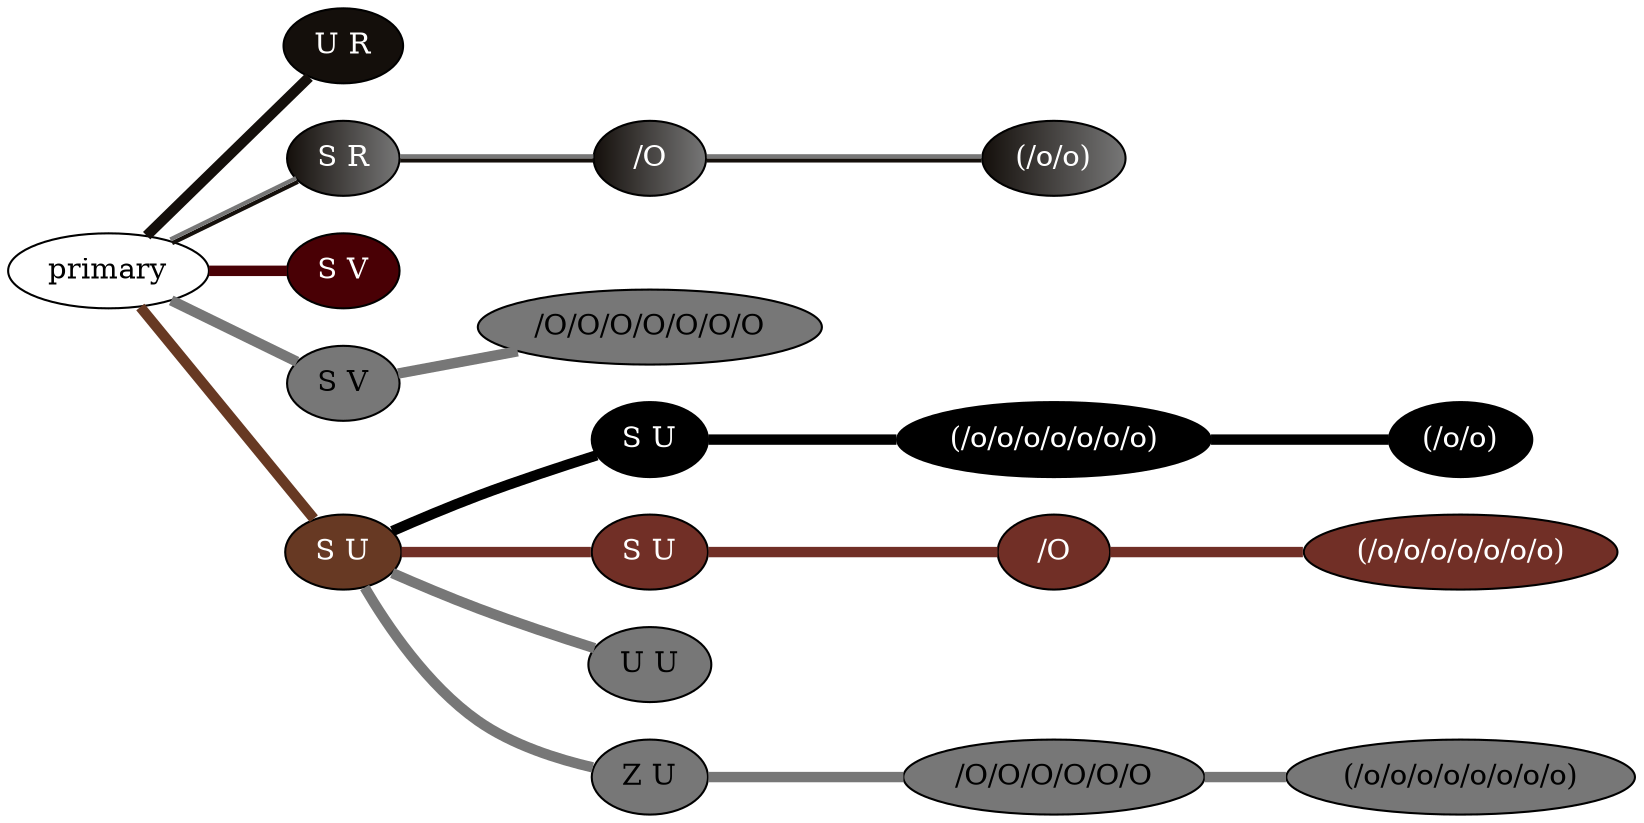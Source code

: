 graph {
 graph [rankdir=LR]
"1" [qtype="pendant_node", pendant_colors="#140F0B", pendant_ply="U", pendant_attach="R", pendant_length="2.5", label="U R", style=filled, fillcolor="#140F0B", fontcolor="#ffffff"]
"primary" -- "1" [qtype="pendant_link",penwidth=5,color="#140F0B"]
"2" [qtype="pendant_node", pendant_colors="#140F0B:#777777", pendant_ply="S", pendant_attach="R", pendant_length="38.0", label="S R", style=filled, fillcolor="#140F0B:#777777", fontcolor="#ffffff"]
"primary" -- "2" [qtype="pendant_link",penwidth=2,color="#140F0B:#777777"]
"2:0" [qtype="knot_node", knot_value="1", knot_type="S", knot_position="11.5", knot_spin="S", label="/O", style=filled, fillcolor="#140F0B:#777777" , fontcolor="#ffffff"]
"2" -- "2:0" [qtype="knot_link",penwidth=2,color="#140F0B:#777777"]
"2:1" [qtype="knot_node", knot_value="2", knot_type="L", knot_position="17.0", knot_spin="S", label="(/o/o)", style=filled, fillcolor="#140F0B:#777777" , fontcolor="#ffffff"]
"2:0" -- "2:1" [qtype="knot_link",penwidth=2,color="#140F0B:#777777"]
"3" [qtype="pendant_node", pendant_colors="#490005", pendant_ply="S", pendant_attach="V", pendant_length="1.0", label="S V", style=filled, fillcolor="#490005", fontcolor="#ffffff"]
"primary" -- "3" [qtype="pendant_link",penwidth=5,color="#490005"]
"4" [qtype="pendant_node", pendant_colors="#777777", pendant_ply="S", pendant_attach="V", pendant_length="31.0", label="S V", style=filled, fillcolor="#777777", fontcolor="#000000"]
"primary" -- "4" [qtype="pendant_link",penwidth=5,color="#777777"]
"4:0" [qtype="knot_node", knot_value="7", knot_type="S", knot_position="14.0", knot_spin="S", label="/O/O/O/O/O/O/O", style=filled, fillcolor="#777777" , fontcolor="#000000"]
"4" -- "4:0" [qtype="knot_link",penwidth=5,color="#777777"]
"5" [qtype="pendant_node", pendant_colors="#673923", pendant_ply="S", pendant_attach="U", pendant_length="", label="S U", style=filled, fillcolor="#673923", fontcolor="#ffffff"]
"primary" -- "5" [qtype="pendant_link",penwidth=5,color="#673923"]
"5s1" [qtype="pendant_node", pendant_colors="#000000", pendant_ply="S", pendant_attach="U", pendant_length="32.0", label="S U", style=filled, fillcolor="#000000", fontcolor="#ffffff"]
"5" -- "5s1" [qtype="pendant_link",penwidth=5,color="#000000"]
"5s1:0" [qtype="knot_node", knot_value="7", knot_type="L", knot_position="15.5", knot_spin="S", label="(/o/o/o/o/o/o/o)", style=filled, fillcolor="#000000" , fontcolor="#ffffff"]
"5s1" -- "5s1:0" [qtype="knot_link",penwidth=5,color="#000000"]
"5s1:1" [qtype="knot_node", knot_value="2", knot_type="L", knot_position="25.0", knot_spin="S", label="(/o/o)", style=filled, fillcolor="#000000" , fontcolor="#ffffff"]
"5s1:0" -- "5s1:1" [qtype="knot_link",penwidth=5,color="#000000"]
"5s2" [qtype="pendant_node", pendant_colors="#712F26", pendant_ply="S", pendant_attach="U", pendant_length="29.5", label="S U", style=filled, fillcolor="#712F26", fontcolor="#ffffff"]
"5" -- "5s2" [qtype="pendant_link",penwidth=5,color="#712F26"]
"5s2:0" [qtype="knot_node", knot_value="1", knot_type="S", knot_position="8.0", knot_spin="S", label="/O", style=filled, fillcolor="#712F26" , fontcolor="#ffffff"]
"5s2" -- "5s2:0" [qtype="knot_link",penwidth=5,color="#712F26"]
"5s2:1" [qtype="knot_node", knot_value="7", knot_type="L", knot_position="15.0", knot_spin="S", label="(/o/o/o/o/o/o/o)", style=filled, fillcolor="#712F26" , fontcolor="#ffffff"]
"5s2:0" -- "5s2:1" [qtype="knot_link",penwidth=5,color="#712F26"]
"5s3" [qtype="pendant_node", pendant_colors="#777777", pendant_ply="U", pendant_attach="U", pendant_length="0.5", label="U U", style=filled, fillcolor="#777777", fontcolor="#000000"]
"5" -- "5s3" [qtype="pendant_link",penwidth=5,color="#777777"]
"5s4" [qtype="pendant_node", pendant_colors="#777777", pendant_ply="Z", pendant_attach="U", pendant_length="31.0", label="Z U", style=filled, fillcolor="#777777", fontcolor="#000000"]
"5" -- "5s4" [qtype="pendant_link",penwidth=5,color="#777777"]
"5s4:0" [qtype="knot_node", knot_value="6", knot_type="S", knot_position="13.0", knot_spin="S", label="/O/O/O/O/O/O", style=filled, fillcolor="#777777" , fontcolor="#000000"]
"5s4" -- "5s4:0" [qtype="knot_link",penwidth=5,color="#777777"]
"5s4:1" [qtype="knot_node", knot_value="8", knot_type="L", knot_position="20.0", knot_spin="S", label="(/o/o/o/o/o/o/o/o)", style=filled, fillcolor="#777777" , fontcolor="#000000"]
"5s4:0" -- "5s4:1" [qtype="knot_link",penwidth=5,color="#777777"]
}
